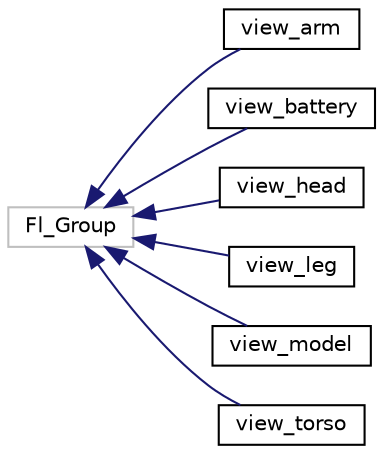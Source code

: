 digraph "Graphical Class Hierarchy"
{
  edge [fontname="Helvetica",fontsize="10",labelfontname="Helvetica",labelfontsize="10"];
  node [fontname="Helvetica",fontsize="10",shape=record];
  rankdir="LR";
  Node1 [label="Fl_Group",height=0.2,width=0.4,color="grey75", fillcolor="white", style="filled"];
  Node1 -> Node2 [dir="back",color="midnightblue",fontsize="10",style="solid",fontname="Helvetica"];
  Node2 [label="view_arm",height=0.2,width=0.4,color="black", fillcolor="white", style="filled",URL="$classview__arm.html"];
  Node1 -> Node3 [dir="back",color="midnightblue",fontsize="10",style="solid",fontname="Helvetica"];
  Node3 [label="view_battery",height=0.2,width=0.4,color="black", fillcolor="white", style="filled",URL="$classview__battery.html"];
  Node1 -> Node4 [dir="back",color="midnightblue",fontsize="10",style="solid",fontname="Helvetica"];
  Node4 [label="view_head",height=0.2,width=0.4,color="black", fillcolor="white", style="filled",URL="$classview__head.html"];
  Node1 -> Node5 [dir="back",color="midnightblue",fontsize="10",style="solid",fontname="Helvetica"];
  Node5 [label="view_leg",height=0.2,width=0.4,color="black", fillcolor="white", style="filled",URL="$classview__leg.html"];
  Node1 -> Node6 [dir="back",color="midnightblue",fontsize="10",style="solid",fontname="Helvetica"];
  Node6 [label="view_model",height=0.2,width=0.4,color="black", fillcolor="white", style="filled",URL="$classview__model.html"];
  Node1 -> Node7 [dir="back",color="midnightblue",fontsize="10",style="solid",fontname="Helvetica"];
  Node7 [label="view_torso",height=0.2,width=0.4,color="black", fillcolor="white", style="filled",URL="$classview__torso.html"];
}
